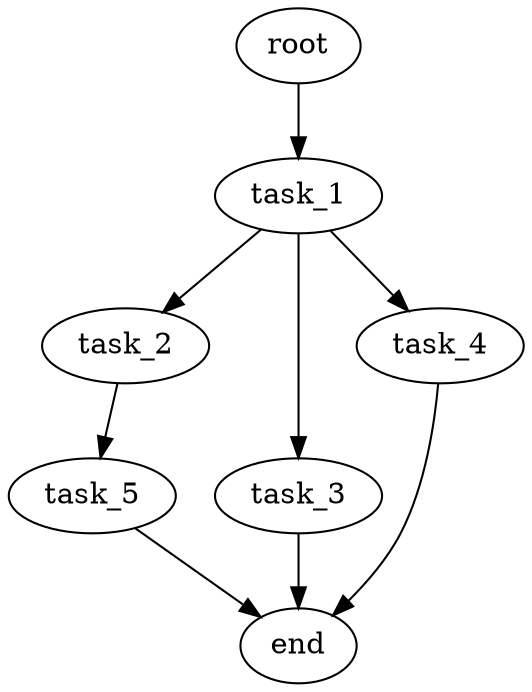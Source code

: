 digraph G {
  root [size="0.000000e+00"];
  task_1 [size="5.453965e+10"];
  task_2 [size="2.212202e+10"];
  task_3 [size="5.896764e+10"];
  task_4 [size="8.096210e+10"];
  task_5 [size="7.492261e+08"];
  end [size="0.000000e+00"];

  root -> task_1 [size="1.000000e-12"];
  task_1 -> task_2 [size="2.212202e+08"];
  task_1 -> task_3 [size="5.896764e+08"];
  task_1 -> task_4 [size="8.096210e+08"];
  task_2 -> task_5 [size="7.492261e+06"];
  task_3 -> end [size="1.000000e-12"];
  task_4 -> end [size="1.000000e-12"];
  task_5 -> end [size="1.000000e-12"];
}
